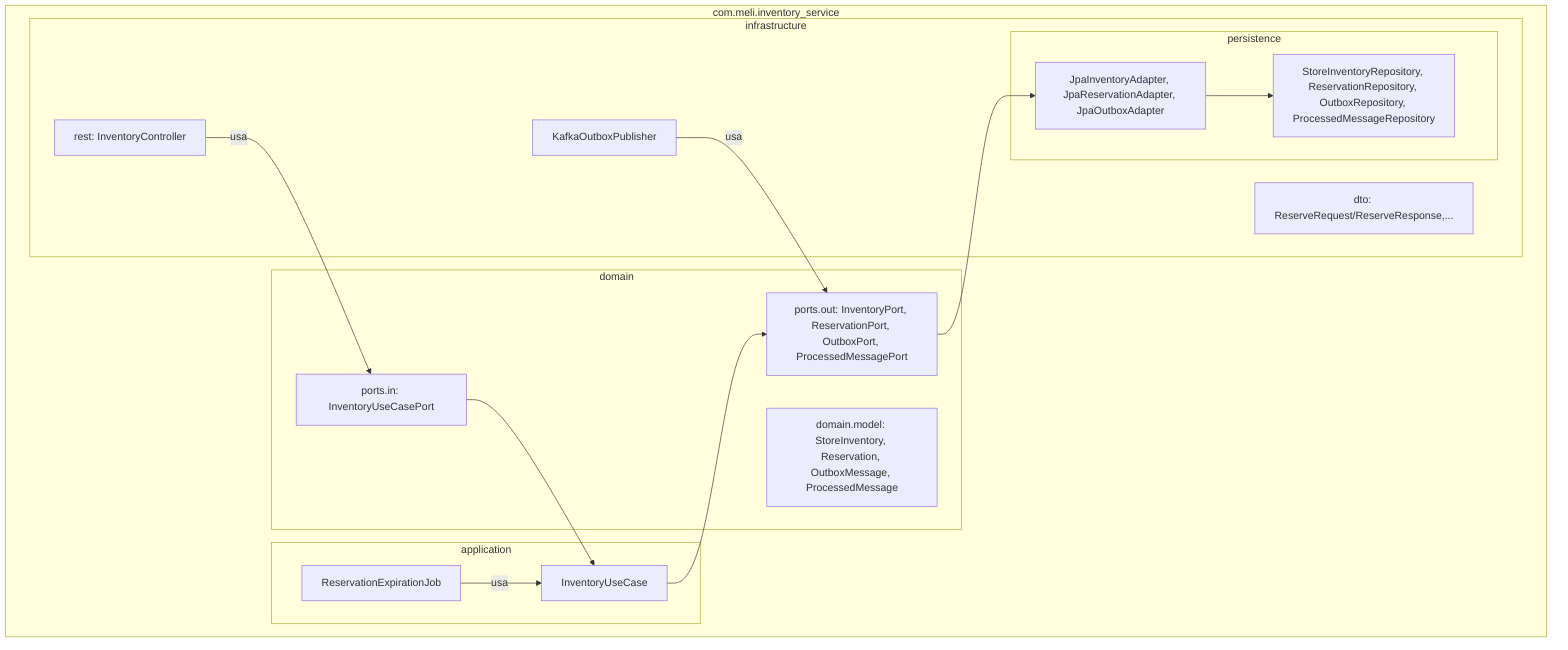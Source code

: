 graph TD
  subgraph app [com.meli.inventory_service]
    subgraph application
      UC[InventoryUseCase]
      Jobs[ReservationExpirationJob]
    end
    subgraph domain
      Model[domain.model: StoreInventory, Reservation, OutboxMessage, ProcessedMessage]
      PortsIn[ports.in: InventoryUseCasePort]
      PortsOut[ports.out: InventoryPort, ReservationPort, OutboxPort, ProcessedMessagePort]
    end
    subgraph infra [infrastructure]
      Controllers[rest: InventoryController]
      DTOs[dto: ReserveRequest/ReserveResponse,...]
      subgraph persistence
        Adapters[JpaInventoryAdapter, JpaReservationAdapter, JpaOutboxAdapter]
        SpringRepos[StoreInventoryRepository, ReservationRepository, OutboxRepository, ProcessedMessageRepository]
      end
      Messaging[KafkaOutboxPublisher]
    end
  end

  Controllers -->|usa| PortsIn
  PortsIn --> UC
  UC --> PortsOut
  PortsOut --> Adapters
  Adapters --> SpringRepos
  Messaging -->|usa| PortsOut
  Jobs -->|usa| UC